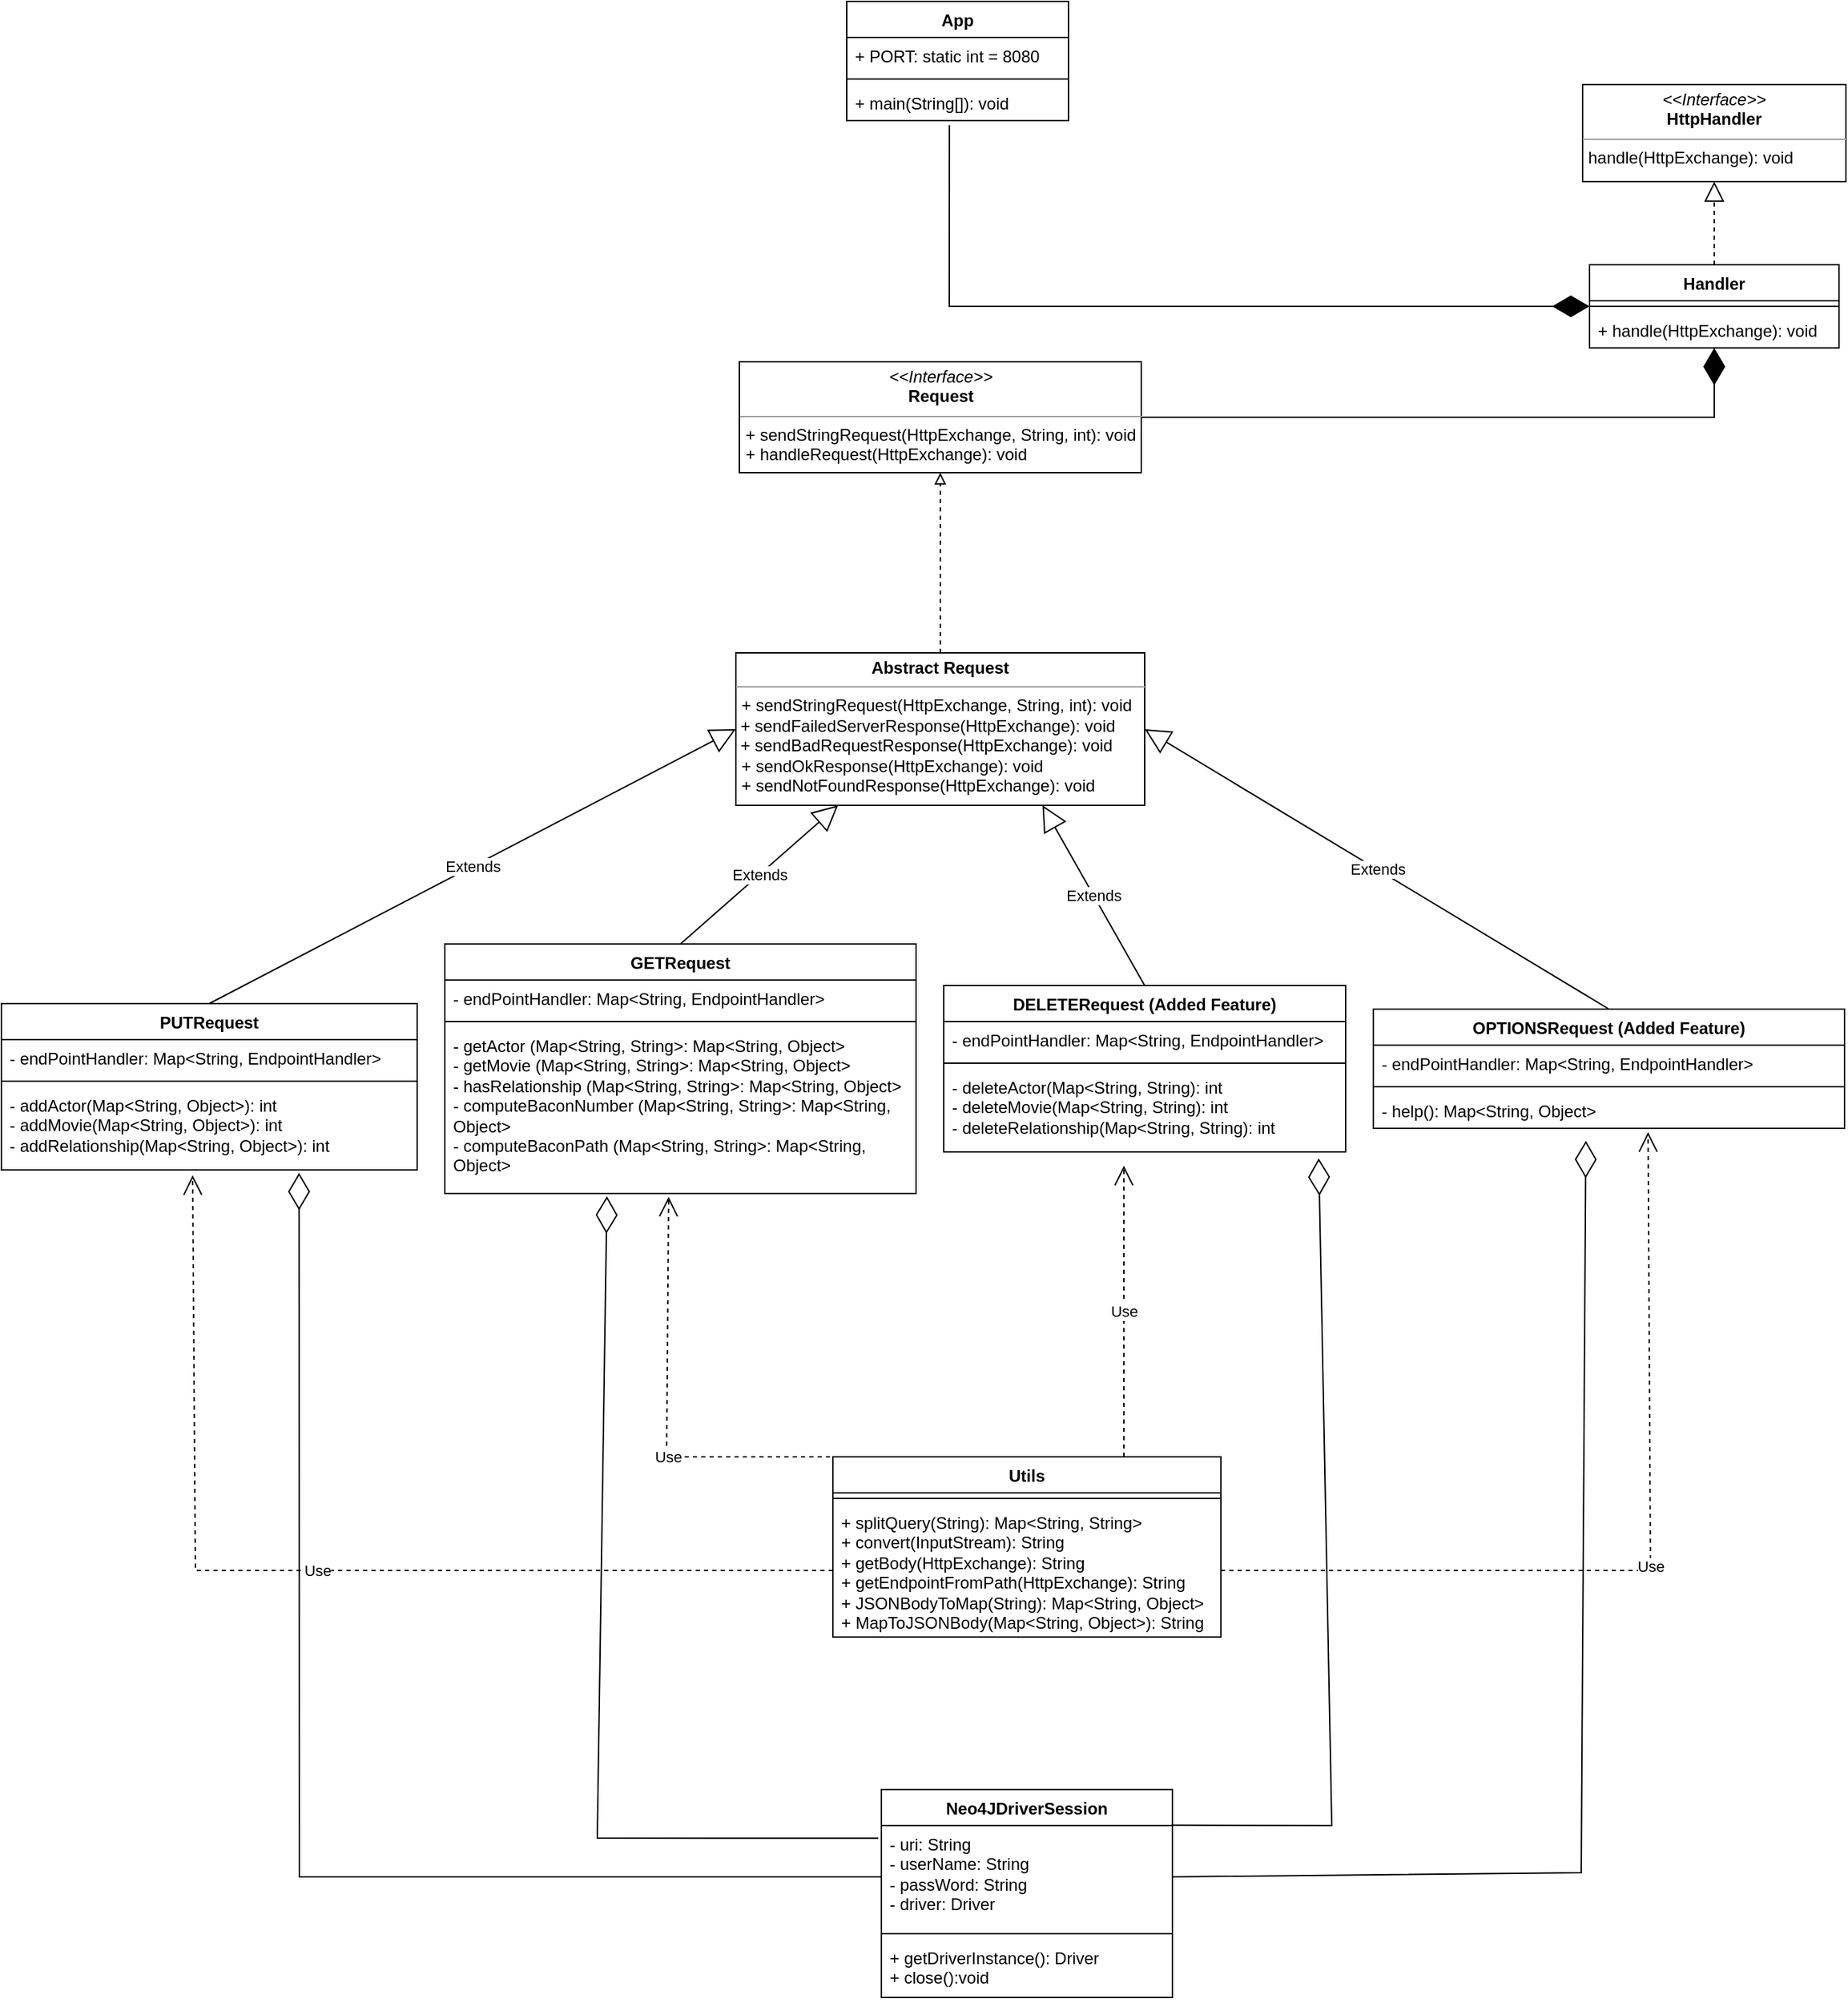 <mxfile version="21.6.5" type="device">
  <diagram id="C5RBs43oDa-KdzZeNtuy" name="Page-1">
    <mxGraphModel dx="2910" dy="1328" grid="1" gridSize="10" guides="1" tooltips="1" connect="1" arrows="1" fold="1" page="1" pageScale="1" pageWidth="827" pageHeight="1169" math="0" shadow="0">
      <root>
        <mxCell id="WIyWlLk6GJQsqaUBKTNV-0" />
        <mxCell id="WIyWlLk6GJQsqaUBKTNV-1" parent="WIyWlLk6GJQsqaUBKTNV-0" />
        <mxCell id="fdtsfqNKJsehOnMwr80u-0" value="App" style="swimlane;fontStyle=1;align=center;verticalAlign=top;childLayout=stackLayout;horizontal=1;startSize=26;horizontalStack=0;resizeParent=1;resizeParentMax=0;resizeLast=0;collapsible=1;marginBottom=0;whiteSpace=wrap;html=1;" vertex="1" parent="WIyWlLk6GJQsqaUBKTNV-1">
          <mxGeometry x="230" y="50" width="160" height="86" as="geometry" />
        </mxCell>
        <mxCell id="fdtsfqNKJsehOnMwr80u-1" value="+ PORT: static int = 8080" style="text;strokeColor=none;fillColor=none;align=left;verticalAlign=top;spacingLeft=4;spacingRight=4;overflow=hidden;rotatable=0;points=[[0,0.5],[1,0.5]];portConstraint=eastwest;whiteSpace=wrap;html=1;" vertex="1" parent="fdtsfqNKJsehOnMwr80u-0">
          <mxGeometry y="26" width="160" height="26" as="geometry" />
        </mxCell>
        <mxCell id="fdtsfqNKJsehOnMwr80u-2" value="" style="line;strokeWidth=1;fillColor=none;align=left;verticalAlign=middle;spacingTop=-1;spacingLeft=3;spacingRight=3;rotatable=0;labelPosition=right;points=[];portConstraint=eastwest;strokeColor=inherit;" vertex="1" parent="fdtsfqNKJsehOnMwr80u-0">
          <mxGeometry y="52" width="160" height="8" as="geometry" />
        </mxCell>
        <mxCell id="fdtsfqNKJsehOnMwr80u-3" value="+ main(String[]): void" style="text;strokeColor=none;fillColor=none;align=left;verticalAlign=top;spacingLeft=4;spacingRight=4;overflow=hidden;rotatable=0;points=[[0,0.5],[1,0.5]];portConstraint=eastwest;whiteSpace=wrap;html=1;" vertex="1" parent="fdtsfqNKJsehOnMwr80u-0">
          <mxGeometry y="60" width="160" height="26" as="geometry" />
        </mxCell>
        <mxCell id="fdtsfqNKJsehOnMwr80u-4" value="Utils" style="swimlane;fontStyle=1;align=center;verticalAlign=top;childLayout=stackLayout;horizontal=1;startSize=26;horizontalStack=0;resizeParent=1;resizeParentMax=0;resizeLast=0;collapsible=1;marginBottom=0;whiteSpace=wrap;html=1;" vertex="1" parent="WIyWlLk6GJQsqaUBKTNV-1">
          <mxGeometry x="220" y="1100" width="280" height="130" as="geometry" />
        </mxCell>
        <mxCell id="fdtsfqNKJsehOnMwr80u-6" value="" style="line;strokeWidth=1;fillColor=none;align=left;verticalAlign=middle;spacingTop=-1;spacingLeft=3;spacingRight=3;rotatable=0;labelPosition=right;points=[];portConstraint=eastwest;strokeColor=inherit;" vertex="1" parent="fdtsfqNKJsehOnMwr80u-4">
          <mxGeometry y="26" width="280" height="8" as="geometry" />
        </mxCell>
        <mxCell id="fdtsfqNKJsehOnMwr80u-7" value="+ splitQuery(String): Map&amp;lt;String, String&amp;gt;&lt;br&gt;+ convert(InputStream): String&lt;br&gt;+ getBody(HttpExchange): String&lt;br&gt;+ getEndpointFromPath(HttpExchange): String&lt;br&gt;+ JSONBodyToMap(String): Map&amp;lt;String, Object&amp;gt;&lt;br&gt;+ MapToJSONBody(Map&amp;lt;String, Object&amp;gt;): String" style="text;strokeColor=none;fillColor=none;align=left;verticalAlign=top;spacingLeft=4;spacingRight=4;overflow=hidden;rotatable=0;points=[[0,0.5],[1,0.5]];portConstraint=eastwest;whiteSpace=wrap;html=1;" vertex="1" parent="fdtsfqNKJsehOnMwr80u-4">
          <mxGeometry y="34" width="280" height="96" as="geometry" />
        </mxCell>
        <mxCell id="fdtsfqNKJsehOnMwr80u-9" value="&lt;p style=&quot;margin:0px;margin-top:4px;text-align:center;&quot;&gt;&lt;i&gt;&amp;lt;&amp;lt;Interface&amp;gt;&amp;gt;&lt;/i&gt;&lt;br&gt;&lt;b&gt;Request&lt;/b&gt;&lt;/p&gt;&lt;hr size=&quot;1&quot;&gt;&lt;p style=&quot;margin:0px;margin-left:4px;&quot;&gt;+ sendStringRequest(HttpExchange, String, int): void&lt;br&gt;+ handleRequest(HttpExchange): void&lt;/p&gt;" style="verticalAlign=top;align=left;overflow=fill;fontSize=12;fontFamily=Helvetica;html=1;whiteSpace=wrap;" vertex="1" parent="WIyWlLk6GJQsqaUBKTNV-1">
          <mxGeometry x="152.5" y="310" width="290" height="80" as="geometry" />
        </mxCell>
        <mxCell id="fdtsfqNKJsehOnMwr80u-12" style="edgeStyle=orthogonalEdgeStyle;rounded=0;orthogonalLoop=1;jettySize=auto;html=1;entryX=0.5;entryY=1;entryDx=0;entryDy=0;dashed=1;endArrow=block;endFill=0;" edge="1" parent="WIyWlLk6GJQsqaUBKTNV-1" source="fdtsfqNKJsehOnMwr80u-10" target="fdtsfqNKJsehOnMwr80u-9">
          <mxGeometry relative="1" as="geometry" />
        </mxCell>
        <mxCell id="fdtsfqNKJsehOnMwr80u-10" value="&lt;p style=&quot;margin:0px;margin-top:4px;text-align:center;&quot;&gt;&lt;b&gt;Abstract Request&lt;/b&gt;&lt;/p&gt;&lt;hr size=&quot;1&quot;&gt;&lt;p style=&quot;margin:0px;margin-left:4px;&quot;&gt;+ sendStringRequest(HttpExchange, String, int): void&lt;/p&gt;&amp;nbsp;+ sendFailedServerResponse(HttpExchange): void&lt;br&gt;&amp;nbsp;+ sendBadRequestResponse(HttpExchange): void&lt;br&gt;&lt;p style=&quot;margin:0px;margin-left:4px;&quot;&gt;+ sendOkResponse(HttpExchange): void&lt;br&gt;&lt;/p&gt;&lt;p style=&quot;margin:0px;margin-left:4px;&quot;&gt;+ sendNotFoundResponse(HttpExchange): void&lt;br&gt;&lt;/p&gt;" style="verticalAlign=top;align=left;overflow=fill;fontSize=12;fontFamily=Helvetica;html=1;whiteSpace=wrap;" vertex="1" parent="WIyWlLk6GJQsqaUBKTNV-1">
          <mxGeometry x="150" y="520" width="295" height="110" as="geometry" />
        </mxCell>
        <mxCell id="fdtsfqNKJsehOnMwr80u-14" value="PUTRequest" style="swimlane;fontStyle=1;align=center;verticalAlign=top;childLayout=stackLayout;horizontal=1;startSize=26;horizontalStack=0;resizeParent=1;resizeParentMax=0;resizeLast=0;collapsible=1;marginBottom=0;whiteSpace=wrap;html=1;" vertex="1" parent="WIyWlLk6GJQsqaUBKTNV-1">
          <mxGeometry x="-380" y="773" width="300" height="120" as="geometry" />
        </mxCell>
        <mxCell id="fdtsfqNKJsehOnMwr80u-15" value="- endPointHandler: Map&amp;lt;String, EndpointHandler&amp;gt;" style="text;strokeColor=none;fillColor=none;align=left;verticalAlign=top;spacingLeft=4;spacingRight=4;overflow=hidden;rotatable=0;points=[[0,0.5],[1,0.5]];portConstraint=eastwest;whiteSpace=wrap;html=1;" vertex="1" parent="fdtsfqNKJsehOnMwr80u-14">
          <mxGeometry y="26" width="300" height="26" as="geometry" />
        </mxCell>
        <mxCell id="fdtsfqNKJsehOnMwr80u-16" value="" style="line;strokeWidth=1;fillColor=none;align=left;verticalAlign=middle;spacingTop=-1;spacingLeft=3;spacingRight=3;rotatable=0;labelPosition=right;points=[];portConstraint=eastwest;strokeColor=inherit;" vertex="1" parent="fdtsfqNKJsehOnMwr80u-14">
          <mxGeometry y="52" width="300" height="8" as="geometry" />
        </mxCell>
        <mxCell id="fdtsfqNKJsehOnMwr80u-17" value="- addActor(Map&amp;lt;String, Object&amp;gt;): int&lt;br&gt;- addMovie(Map&amp;lt;String, Object&amp;gt;): int&lt;br style=&quot;border-color: var(--border-color);&quot;&gt;- addRelationship(Map&amp;lt;String, Object&amp;gt;): int" style="text;strokeColor=none;fillColor=none;align=left;verticalAlign=top;spacingLeft=4;spacingRight=4;overflow=hidden;rotatable=0;points=[[0,0.5],[1,0.5]];portConstraint=eastwest;whiteSpace=wrap;html=1;" vertex="1" parent="fdtsfqNKJsehOnMwr80u-14">
          <mxGeometry y="60" width="300" height="60" as="geometry" />
        </mxCell>
        <mxCell id="fdtsfqNKJsehOnMwr80u-18" value="GETRequest" style="swimlane;fontStyle=1;align=center;verticalAlign=top;childLayout=stackLayout;horizontal=1;startSize=26;horizontalStack=0;resizeParent=1;resizeParentMax=0;resizeLast=0;collapsible=1;marginBottom=0;whiteSpace=wrap;html=1;" vertex="1" parent="WIyWlLk6GJQsqaUBKTNV-1">
          <mxGeometry x="-60" y="730" width="340" height="180" as="geometry" />
        </mxCell>
        <mxCell id="fdtsfqNKJsehOnMwr80u-19" value="- endPointHandler: Map&amp;lt;String, EndpointHandler&amp;gt;" style="text;strokeColor=none;fillColor=none;align=left;verticalAlign=top;spacingLeft=4;spacingRight=4;overflow=hidden;rotatable=0;points=[[0,0.5],[1,0.5]];portConstraint=eastwest;whiteSpace=wrap;html=1;" vertex="1" parent="fdtsfqNKJsehOnMwr80u-18">
          <mxGeometry y="26" width="340" height="26" as="geometry" />
        </mxCell>
        <mxCell id="fdtsfqNKJsehOnMwr80u-20" value="" style="line;strokeWidth=1;fillColor=none;align=left;verticalAlign=middle;spacingTop=-1;spacingLeft=3;spacingRight=3;rotatable=0;labelPosition=right;points=[];portConstraint=eastwest;strokeColor=inherit;" vertex="1" parent="fdtsfqNKJsehOnMwr80u-18">
          <mxGeometry y="52" width="340" height="8" as="geometry" />
        </mxCell>
        <mxCell id="fdtsfqNKJsehOnMwr80u-21" value="- getActor (Map&amp;lt;String, String&amp;gt;: Map&amp;lt;String, Object&amp;gt;&lt;br&gt;- getMovie (Map&amp;lt;String, String&amp;gt;: Map&amp;lt;String, Object&amp;gt;&lt;br&gt;- hasRelationship (Map&amp;lt;String, String&amp;gt;: Map&amp;lt;String, Object&amp;gt;&lt;br&gt;- computeBaconNumber (Map&amp;lt;String, String&amp;gt;: Map&amp;lt;String, Object&amp;gt;&lt;br&gt;- computeBaconPath (Map&amp;lt;String, String&amp;gt;: Map&amp;lt;String, Object&amp;gt;" style="text;strokeColor=none;fillColor=none;align=left;verticalAlign=top;spacingLeft=4;spacingRight=4;overflow=hidden;rotatable=0;points=[[0,0.5],[1,0.5]];portConstraint=eastwest;whiteSpace=wrap;html=1;" vertex="1" parent="fdtsfqNKJsehOnMwr80u-18">
          <mxGeometry y="60" width="340" height="120" as="geometry" />
        </mxCell>
        <mxCell id="fdtsfqNKJsehOnMwr80u-22" value="DELETERequest (Added Feature)" style="swimlane;fontStyle=1;align=center;verticalAlign=top;childLayout=stackLayout;horizontal=1;startSize=26;horizontalStack=0;resizeParent=1;resizeParentMax=0;resizeLast=0;collapsible=1;marginBottom=0;whiteSpace=wrap;html=1;" vertex="1" parent="WIyWlLk6GJQsqaUBKTNV-1">
          <mxGeometry x="300" y="760" width="290" height="120" as="geometry" />
        </mxCell>
        <mxCell id="fdtsfqNKJsehOnMwr80u-23" value="- endPointHandler: Map&amp;lt;String, EndpointHandler&amp;gt;" style="text;strokeColor=none;fillColor=none;align=left;verticalAlign=top;spacingLeft=4;spacingRight=4;overflow=hidden;rotatable=0;points=[[0,0.5],[1,0.5]];portConstraint=eastwest;whiteSpace=wrap;html=1;" vertex="1" parent="fdtsfqNKJsehOnMwr80u-22">
          <mxGeometry y="26" width="290" height="26" as="geometry" />
        </mxCell>
        <mxCell id="fdtsfqNKJsehOnMwr80u-24" value="" style="line;strokeWidth=1;fillColor=none;align=left;verticalAlign=middle;spacingTop=-1;spacingLeft=3;spacingRight=3;rotatable=0;labelPosition=right;points=[];portConstraint=eastwest;strokeColor=inherit;" vertex="1" parent="fdtsfqNKJsehOnMwr80u-22">
          <mxGeometry y="52" width="290" height="8" as="geometry" />
        </mxCell>
        <mxCell id="fdtsfqNKJsehOnMwr80u-25" value="- deleteActor(Map&amp;lt;String, String): int&lt;br&gt;- deleteMovie(Map&amp;lt;String, String): int&lt;br&gt;- deleteRelationship(Map&amp;lt;String, String): int" style="text;strokeColor=none;fillColor=none;align=left;verticalAlign=top;spacingLeft=4;spacingRight=4;overflow=hidden;rotatable=0;points=[[0,0.5],[1,0.5]];portConstraint=eastwest;whiteSpace=wrap;html=1;" vertex="1" parent="fdtsfqNKJsehOnMwr80u-22">
          <mxGeometry y="60" width="290" height="60" as="geometry" />
        </mxCell>
        <mxCell id="fdtsfqNKJsehOnMwr80u-26" value="OPTIONSRequest (Added Feature)" style="swimlane;fontStyle=1;align=center;verticalAlign=top;childLayout=stackLayout;horizontal=1;startSize=26;horizontalStack=0;resizeParent=1;resizeParentMax=0;resizeLast=0;collapsible=1;marginBottom=0;whiteSpace=wrap;html=1;" vertex="1" parent="WIyWlLk6GJQsqaUBKTNV-1">
          <mxGeometry x="610" y="777" width="340" height="86" as="geometry" />
        </mxCell>
        <mxCell id="fdtsfqNKJsehOnMwr80u-27" value="- endPointHandler: Map&amp;lt;String, EndpointHandler&amp;gt;" style="text;strokeColor=none;fillColor=none;align=left;verticalAlign=top;spacingLeft=4;spacingRight=4;overflow=hidden;rotatable=0;points=[[0,0.5],[1,0.5]];portConstraint=eastwest;whiteSpace=wrap;html=1;" vertex="1" parent="fdtsfqNKJsehOnMwr80u-26">
          <mxGeometry y="26" width="340" height="26" as="geometry" />
        </mxCell>
        <mxCell id="fdtsfqNKJsehOnMwr80u-28" value="" style="line;strokeWidth=1;fillColor=none;align=left;verticalAlign=middle;spacingTop=-1;spacingLeft=3;spacingRight=3;rotatable=0;labelPosition=right;points=[];portConstraint=eastwest;strokeColor=inherit;" vertex="1" parent="fdtsfqNKJsehOnMwr80u-26">
          <mxGeometry y="52" width="340" height="8" as="geometry" />
        </mxCell>
        <mxCell id="fdtsfqNKJsehOnMwr80u-29" value="- help(): Map&amp;lt;String, Object&amp;gt;" style="text;strokeColor=none;fillColor=none;align=left;verticalAlign=top;spacingLeft=4;spacingRight=4;overflow=hidden;rotatable=0;points=[[0,0.5],[1,0.5]];portConstraint=eastwest;whiteSpace=wrap;html=1;" vertex="1" parent="fdtsfqNKJsehOnMwr80u-26">
          <mxGeometry y="60" width="340" height="26" as="geometry" />
        </mxCell>
        <mxCell id="fdtsfqNKJsehOnMwr80u-31" value="Extends" style="endArrow=block;endSize=16;endFill=0;html=1;rounded=0;exitX=0.5;exitY=0;exitDx=0;exitDy=0;entryX=0;entryY=0.5;entryDx=0;entryDy=0;" edge="1" parent="WIyWlLk6GJQsqaUBKTNV-1" source="fdtsfqNKJsehOnMwr80u-14" target="fdtsfqNKJsehOnMwr80u-10">
          <mxGeometry width="160" relative="1" as="geometry">
            <mxPoint x="-270" y="680" as="sourcePoint" />
            <mxPoint x="-230" y="590" as="targetPoint" />
          </mxGeometry>
        </mxCell>
        <mxCell id="fdtsfqNKJsehOnMwr80u-32" value="Extends" style="endArrow=block;endSize=16;endFill=0;html=1;rounded=0;exitX=0.5;exitY=0;exitDx=0;exitDy=0;entryX=0.25;entryY=1;entryDx=0;entryDy=0;" edge="1" parent="WIyWlLk6GJQsqaUBKTNV-1" source="fdtsfqNKJsehOnMwr80u-18" target="fdtsfqNKJsehOnMwr80u-10">
          <mxGeometry width="160" relative="1" as="geometry">
            <mxPoint x="10" y="748" as="sourcePoint" />
            <mxPoint x="390" y="550" as="targetPoint" />
          </mxGeometry>
        </mxCell>
        <mxCell id="fdtsfqNKJsehOnMwr80u-33" value="Extends" style="endArrow=block;endSize=16;endFill=0;html=1;rounded=0;exitX=0.5;exitY=0;exitDx=0;exitDy=0;entryX=0.75;entryY=1;entryDx=0;entryDy=0;" edge="1" parent="WIyWlLk6GJQsqaUBKTNV-1" source="fdtsfqNKJsehOnMwr80u-22" target="fdtsfqNKJsehOnMwr80u-10">
          <mxGeometry width="160" relative="1" as="geometry">
            <mxPoint x="356" y="710" as="sourcePoint" />
            <mxPoint x="470" y="610" as="targetPoint" />
          </mxGeometry>
        </mxCell>
        <mxCell id="fdtsfqNKJsehOnMwr80u-34" value="Extends" style="endArrow=block;endSize=16;endFill=0;html=1;rounded=0;exitX=0.5;exitY=0;exitDx=0;exitDy=0;entryX=1;entryY=0.5;entryDx=0;entryDy=0;" edge="1" parent="WIyWlLk6GJQsqaUBKTNV-1" source="fdtsfqNKJsehOnMwr80u-26" target="fdtsfqNKJsehOnMwr80u-10">
          <mxGeometry width="160" relative="1" as="geometry">
            <mxPoint x="610" y="720" as="sourcePoint" />
            <mxPoint x="724" y="620" as="targetPoint" />
          </mxGeometry>
        </mxCell>
        <mxCell id="fdtsfqNKJsehOnMwr80u-36" value="Use" style="endArrow=open;endSize=12;dashed=1;html=1;rounded=0;exitX=0;exitY=0.5;exitDx=0;exitDy=0;entryX=0.46;entryY=1.065;entryDx=0;entryDy=0;entryPerimeter=0;" edge="1" parent="WIyWlLk6GJQsqaUBKTNV-1" source="fdtsfqNKJsehOnMwr80u-7" target="fdtsfqNKJsehOnMwr80u-17">
          <mxGeometry width="160" relative="1" as="geometry">
            <mxPoint x="-10" y="980" as="sourcePoint" />
            <mxPoint x="150" y="980" as="targetPoint" />
            <Array as="points">
              <mxPoint x="-240" y="1182" />
            </Array>
          </mxGeometry>
        </mxCell>
        <mxCell id="fdtsfqNKJsehOnMwr80u-37" value="Use" style="endArrow=open;endSize=12;dashed=1;html=1;rounded=0;exitX=0.25;exitY=0;exitDx=0;exitDy=0;entryX=0.475;entryY=1.02;entryDx=0;entryDy=0;entryPerimeter=0;" edge="1" parent="WIyWlLk6GJQsqaUBKTNV-1" source="fdtsfqNKJsehOnMwr80u-4" target="fdtsfqNKJsehOnMwr80u-21">
          <mxGeometry width="160" relative="1" as="geometry">
            <mxPoint x="340" y="930" as="sourcePoint" />
            <mxPoint x="500" y="930" as="targetPoint" />
            <Array as="points">
              <mxPoint x="100" y="1100" />
            </Array>
          </mxGeometry>
        </mxCell>
        <mxCell id="fdtsfqNKJsehOnMwr80u-38" value="Use" style="endArrow=open;endSize=12;dashed=1;html=1;rounded=0;exitX=0.75;exitY=0;exitDx=0;exitDy=0;" edge="1" parent="WIyWlLk6GJQsqaUBKTNV-1" source="fdtsfqNKJsehOnMwr80u-4">
          <mxGeometry width="160" relative="1" as="geometry">
            <mxPoint x="458" y="1011" as="sourcePoint" />
            <mxPoint x="430" y="890" as="targetPoint" />
            <Array as="points">
              <mxPoint x="430" y="960" />
            </Array>
          </mxGeometry>
        </mxCell>
        <mxCell id="fdtsfqNKJsehOnMwr80u-39" value="Use" style="endArrow=open;endSize=12;dashed=1;html=1;rounded=0;exitX=1;exitY=0.5;exitDx=0;exitDy=0;entryX=0.583;entryY=1.107;entryDx=0;entryDy=0;entryPerimeter=0;" edge="1" parent="WIyWlLk6GJQsqaUBKTNV-1" source="fdtsfqNKJsehOnMwr80u-7" target="fdtsfqNKJsehOnMwr80u-29">
          <mxGeometry width="160" relative="1" as="geometry">
            <mxPoint x="668" y="1088" as="sourcePoint" />
            <mxPoint x="510" y="970" as="targetPoint" />
            <Array as="points">
              <mxPoint x="810" y="1182" />
            </Array>
          </mxGeometry>
        </mxCell>
        <mxCell id="fdtsfqNKJsehOnMwr80u-40" value="Neo4JDriverSession" style="swimlane;fontStyle=1;align=center;verticalAlign=top;childLayout=stackLayout;horizontal=1;startSize=26;horizontalStack=0;resizeParent=1;resizeParentMax=0;resizeLast=0;collapsible=1;marginBottom=0;whiteSpace=wrap;html=1;" vertex="1" parent="WIyWlLk6GJQsqaUBKTNV-1">
          <mxGeometry x="255" y="1340" width="210" height="150" as="geometry" />
        </mxCell>
        <mxCell id="fdtsfqNKJsehOnMwr80u-41" value="- uri: String&lt;br&gt;- userName: String&lt;br&gt;- passWord: String&lt;br&gt;- driver: Driver" style="text;strokeColor=none;fillColor=none;align=left;verticalAlign=top;spacingLeft=4;spacingRight=4;overflow=hidden;rotatable=0;points=[[0,0.5],[1,0.5]];portConstraint=eastwest;whiteSpace=wrap;html=1;" vertex="1" parent="fdtsfqNKJsehOnMwr80u-40">
          <mxGeometry y="26" width="210" height="74" as="geometry" />
        </mxCell>
        <mxCell id="fdtsfqNKJsehOnMwr80u-42" value="" style="line;strokeWidth=1;fillColor=none;align=left;verticalAlign=middle;spacingTop=-1;spacingLeft=3;spacingRight=3;rotatable=0;labelPosition=right;points=[];portConstraint=eastwest;strokeColor=inherit;" vertex="1" parent="fdtsfqNKJsehOnMwr80u-40">
          <mxGeometry y="100" width="210" height="8" as="geometry" />
        </mxCell>
        <mxCell id="fdtsfqNKJsehOnMwr80u-43" value="+ getDriverInstance(): Driver&lt;br&gt;+ close():void" style="text;strokeColor=none;fillColor=none;align=left;verticalAlign=top;spacingLeft=4;spacingRight=4;overflow=hidden;rotatable=0;points=[[0,0.5],[1,0.5]];portConstraint=eastwest;whiteSpace=wrap;html=1;" vertex="1" parent="fdtsfqNKJsehOnMwr80u-40">
          <mxGeometry y="108" width="210" height="42" as="geometry" />
        </mxCell>
        <mxCell id="fdtsfqNKJsehOnMwr80u-45" value="" style="endArrow=diamondThin;endFill=0;endSize=24;html=1;rounded=0;exitX=1;exitY=0.5;exitDx=0;exitDy=0;entryX=0.451;entryY=1.346;entryDx=0;entryDy=0;entryPerimeter=0;" edge="1" parent="WIyWlLk6GJQsqaUBKTNV-1" source="fdtsfqNKJsehOnMwr80u-41" target="fdtsfqNKJsehOnMwr80u-29">
          <mxGeometry width="160" relative="1" as="geometry">
            <mxPoint x="500" y="1400" as="sourcePoint" />
            <mxPoint x="650" y="1400" as="targetPoint" />
            <Array as="points">
              <mxPoint x="760" y="1400" />
            </Array>
          </mxGeometry>
        </mxCell>
        <mxCell id="fdtsfqNKJsehOnMwr80u-46" value="" style="endArrow=diamondThin;endFill=0;endSize=24;html=1;rounded=0;exitX=0.996;exitY=-0.004;exitDx=0;exitDy=0;entryX=0.933;entryY=1.077;entryDx=0;entryDy=0;entryPerimeter=0;exitPerimeter=0;" edge="1" parent="WIyWlLk6GJQsqaUBKTNV-1" source="fdtsfqNKJsehOnMwr80u-41" target="fdtsfqNKJsehOnMwr80u-25">
          <mxGeometry width="160" relative="1" as="geometry">
            <mxPoint x="475" y="1413" as="sourcePoint" />
            <mxPoint x="773" y="882" as="targetPoint" />
            <Array as="points">
              <mxPoint x="580" y="1366" />
            </Array>
          </mxGeometry>
        </mxCell>
        <mxCell id="fdtsfqNKJsehOnMwr80u-47" value="" style="endArrow=diamondThin;endFill=0;endSize=24;html=1;rounded=0;exitX=0;exitY=0.5;exitDx=0;exitDy=0;entryX=0.716;entryY=1.036;entryDx=0;entryDy=0;entryPerimeter=0;" edge="1" parent="WIyWlLk6GJQsqaUBKTNV-1" source="fdtsfqNKJsehOnMwr80u-41" target="fdtsfqNKJsehOnMwr80u-17">
          <mxGeometry width="160" relative="1" as="geometry">
            <mxPoint x="-40" y="1501" as="sourcePoint" />
            <mxPoint x="258" y="970" as="targetPoint" />
            <Array as="points">
              <mxPoint x="-165" y="1403" />
            </Array>
          </mxGeometry>
        </mxCell>
        <mxCell id="fdtsfqNKJsehOnMwr80u-48" value="" style="endArrow=diamondThin;endFill=0;endSize=24;html=1;rounded=0;exitX=-0.011;exitY=0.124;exitDx=0;exitDy=0;entryX=0.344;entryY=1.017;entryDx=0;entryDy=0;entryPerimeter=0;exitPerimeter=0;" edge="1" parent="WIyWlLk6GJQsqaUBKTNV-1" source="fdtsfqNKJsehOnMwr80u-41" target="fdtsfqNKJsehOnMwr80u-21">
          <mxGeometry width="160" relative="1" as="geometry">
            <mxPoint x="495" y="1433" as="sourcePoint" />
            <mxPoint x="793" y="902" as="targetPoint" />
            <Array as="points">
              <mxPoint x="50" y="1375" />
            </Array>
          </mxGeometry>
        </mxCell>
        <mxCell id="fdtsfqNKJsehOnMwr80u-51" value="&lt;p style=&quot;margin:0px;margin-top:4px;text-align:center;&quot;&gt;&lt;i&gt;&amp;lt;&amp;lt;Interface&amp;gt;&amp;gt;&lt;/i&gt;&lt;br&gt;&lt;b&gt;HttpHandler&lt;/b&gt;&lt;/p&gt;&lt;hr size=&quot;1&quot;&gt;&lt;p style=&quot;margin:0px;margin-left:4px;&quot;&gt;handle(HttpExchange): void&lt;br&gt;&lt;/p&gt;" style="verticalAlign=top;align=left;overflow=fill;fontSize=12;fontFamily=Helvetica;html=1;whiteSpace=wrap;" vertex="1" parent="WIyWlLk6GJQsqaUBKTNV-1">
          <mxGeometry x="761" y="110" width="190" height="70" as="geometry" />
        </mxCell>
        <mxCell id="fdtsfqNKJsehOnMwr80u-52" value="Handler" style="swimlane;fontStyle=1;align=center;verticalAlign=top;childLayout=stackLayout;horizontal=1;startSize=26;horizontalStack=0;resizeParent=1;resizeParentMax=0;resizeLast=0;collapsible=1;marginBottom=0;whiteSpace=wrap;html=1;" vertex="1" parent="WIyWlLk6GJQsqaUBKTNV-1">
          <mxGeometry x="766" y="240" width="180" height="60" as="geometry" />
        </mxCell>
        <mxCell id="fdtsfqNKJsehOnMwr80u-54" value="" style="line;strokeWidth=1;fillColor=none;align=left;verticalAlign=middle;spacingTop=-1;spacingLeft=3;spacingRight=3;rotatable=0;labelPosition=right;points=[];portConstraint=eastwest;strokeColor=inherit;" vertex="1" parent="fdtsfqNKJsehOnMwr80u-52">
          <mxGeometry y="26" width="180" height="8" as="geometry" />
        </mxCell>
        <mxCell id="fdtsfqNKJsehOnMwr80u-55" value="+ handle(HttpExchange): void" style="text;strokeColor=none;fillColor=none;align=left;verticalAlign=top;spacingLeft=4;spacingRight=4;overflow=hidden;rotatable=0;points=[[0,0.5],[1,0.5]];portConstraint=eastwest;whiteSpace=wrap;html=1;" vertex="1" parent="fdtsfqNKJsehOnMwr80u-52">
          <mxGeometry y="34" width="180" height="26" as="geometry" />
        </mxCell>
        <mxCell id="fdtsfqNKJsehOnMwr80u-56" value="" style="endArrow=block;dashed=1;endFill=0;endSize=12;html=1;rounded=0;entryX=0.5;entryY=1;entryDx=0;entryDy=0;exitX=0.5;exitY=0;exitDx=0;exitDy=0;" edge="1" parent="WIyWlLk6GJQsqaUBKTNV-1" source="fdtsfqNKJsehOnMwr80u-52" target="fdtsfqNKJsehOnMwr80u-51">
          <mxGeometry width="160" relative="1" as="geometry">
            <mxPoint x="1140" y="400" as="sourcePoint" />
            <mxPoint x="1300" y="400" as="targetPoint" />
          </mxGeometry>
        </mxCell>
        <mxCell id="fdtsfqNKJsehOnMwr80u-57" value="" style="endArrow=diamondThin;endFill=1;endSize=24;html=1;rounded=0;entryX=0;entryY=0.5;entryDx=0;entryDy=0;exitX=0.463;exitY=1.127;exitDx=0;exitDy=0;exitPerimeter=0;" edge="1" parent="WIyWlLk6GJQsqaUBKTNV-1" source="fdtsfqNKJsehOnMwr80u-3" target="fdtsfqNKJsehOnMwr80u-52">
          <mxGeometry width="160" relative="1" as="geometry">
            <mxPoint x="560" y="320" as="sourcePoint" />
            <mxPoint x="720" y="320" as="targetPoint" />
            <Array as="points">
              <mxPoint x="304" y="270" />
            </Array>
          </mxGeometry>
        </mxCell>
        <mxCell id="fdtsfqNKJsehOnMwr80u-58" value="" style="endArrow=diamondThin;endFill=1;endSize=24;html=1;rounded=0;exitX=1;exitY=0.5;exitDx=0;exitDy=0;entryX=0.5;entryY=1;entryDx=0;entryDy=0;" edge="1" parent="WIyWlLk6GJQsqaUBKTNV-1" source="fdtsfqNKJsehOnMwr80u-9" target="fdtsfqNKJsehOnMwr80u-52">
          <mxGeometry width="160" relative="1" as="geometry">
            <mxPoint x="560" y="320" as="sourcePoint" />
            <mxPoint x="840" y="350" as="targetPoint" />
            <Array as="points">
              <mxPoint x="856" y="350" />
            </Array>
          </mxGeometry>
        </mxCell>
      </root>
    </mxGraphModel>
  </diagram>
</mxfile>
